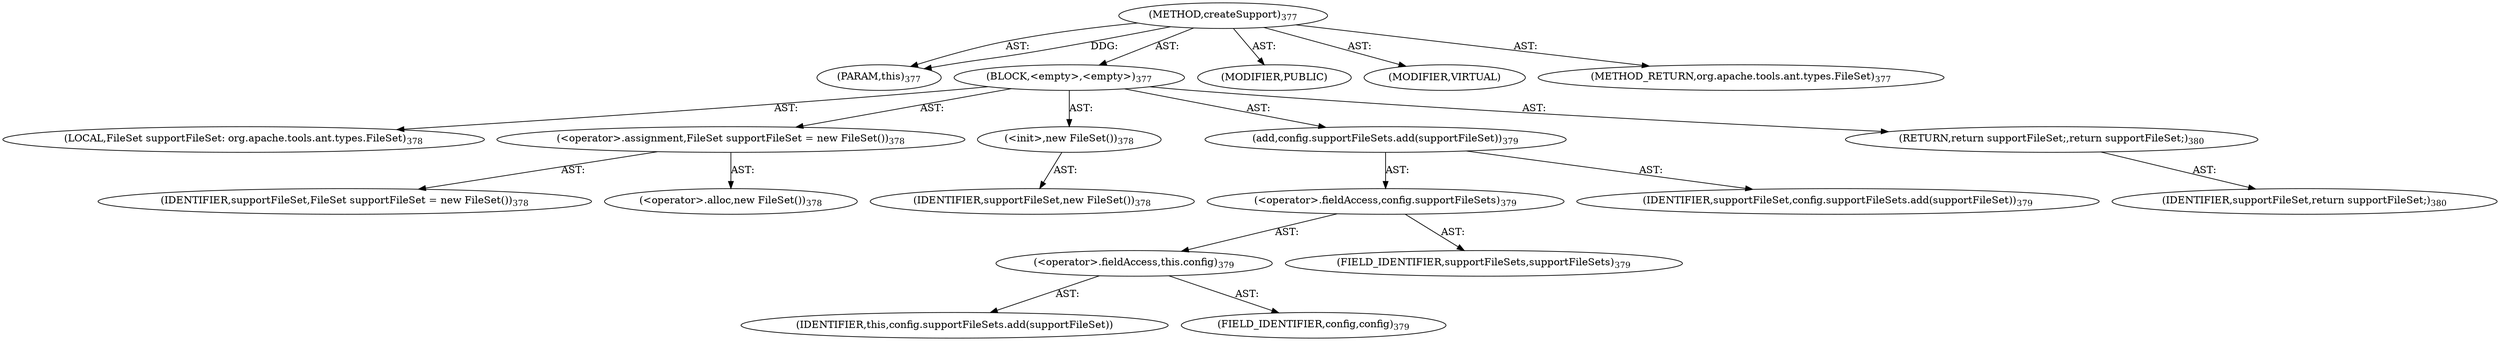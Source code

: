 digraph "createSupport" {  
"111669149714" [label = <(METHOD,createSupport)<SUB>377</SUB>> ]
"115964117015" [label = <(PARAM,this)<SUB>377</SUB>> ]
"25769803795" [label = <(BLOCK,&lt;empty&gt;,&lt;empty&gt;)<SUB>377</SUB>> ]
"94489280520" [label = <(LOCAL,FileSet supportFileSet: org.apache.tools.ant.types.FileSet)<SUB>378</SUB>> ]
"30064771168" [label = <(&lt;operator&gt;.assignment,FileSet supportFileSet = new FileSet())<SUB>378</SUB>> ]
"68719476810" [label = <(IDENTIFIER,supportFileSet,FileSet supportFileSet = new FileSet())<SUB>378</SUB>> ]
"30064771169" [label = <(&lt;operator&gt;.alloc,new FileSet())<SUB>378</SUB>> ]
"30064771170" [label = <(&lt;init&gt;,new FileSet())<SUB>378</SUB>> ]
"68719476811" [label = <(IDENTIFIER,supportFileSet,new FileSet())<SUB>378</SUB>> ]
"30064771171" [label = <(add,config.supportFileSets.add(supportFileSet))<SUB>379</SUB>> ]
"30064771172" [label = <(&lt;operator&gt;.fieldAccess,config.supportFileSets)<SUB>379</SUB>> ]
"30064771173" [label = <(&lt;operator&gt;.fieldAccess,this.config)<SUB>379</SUB>> ]
"68719476812" [label = <(IDENTIFIER,this,config.supportFileSets.add(supportFileSet))> ]
"55834574882" [label = <(FIELD_IDENTIFIER,config,config)<SUB>379</SUB>> ]
"55834574883" [label = <(FIELD_IDENTIFIER,supportFileSets,supportFileSets)<SUB>379</SUB>> ]
"68719476813" [label = <(IDENTIFIER,supportFileSet,config.supportFileSets.add(supportFileSet))<SUB>379</SUB>> ]
"146028888075" [label = <(RETURN,return supportFileSet;,return supportFileSet;)<SUB>380</SUB>> ]
"68719476814" [label = <(IDENTIFIER,supportFileSet,return supportFileSet;)<SUB>380</SUB>> ]
"133143986241" [label = <(MODIFIER,PUBLIC)> ]
"133143986242" [label = <(MODIFIER,VIRTUAL)> ]
"128849018898" [label = <(METHOD_RETURN,org.apache.tools.ant.types.FileSet)<SUB>377</SUB>> ]
  "111669149714" -> "115964117015"  [ label = "AST: "] 
  "111669149714" -> "25769803795"  [ label = "AST: "] 
  "111669149714" -> "133143986241"  [ label = "AST: "] 
  "111669149714" -> "133143986242"  [ label = "AST: "] 
  "111669149714" -> "128849018898"  [ label = "AST: "] 
  "25769803795" -> "94489280520"  [ label = "AST: "] 
  "25769803795" -> "30064771168"  [ label = "AST: "] 
  "25769803795" -> "30064771170"  [ label = "AST: "] 
  "25769803795" -> "30064771171"  [ label = "AST: "] 
  "25769803795" -> "146028888075"  [ label = "AST: "] 
  "30064771168" -> "68719476810"  [ label = "AST: "] 
  "30064771168" -> "30064771169"  [ label = "AST: "] 
  "30064771170" -> "68719476811"  [ label = "AST: "] 
  "30064771171" -> "30064771172"  [ label = "AST: "] 
  "30064771171" -> "68719476813"  [ label = "AST: "] 
  "30064771172" -> "30064771173"  [ label = "AST: "] 
  "30064771172" -> "55834574883"  [ label = "AST: "] 
  "30064771173" -> "68719476812"  [ label = "AST: "] 
  "30064771173" -> "55834574882"  [ label = "AST: "] 
  "146028888075" -> "68719476814"  [ label = "AST: "] 
  "111669149714" -> "115964117015"  [ label = "DDG: "] 
}
